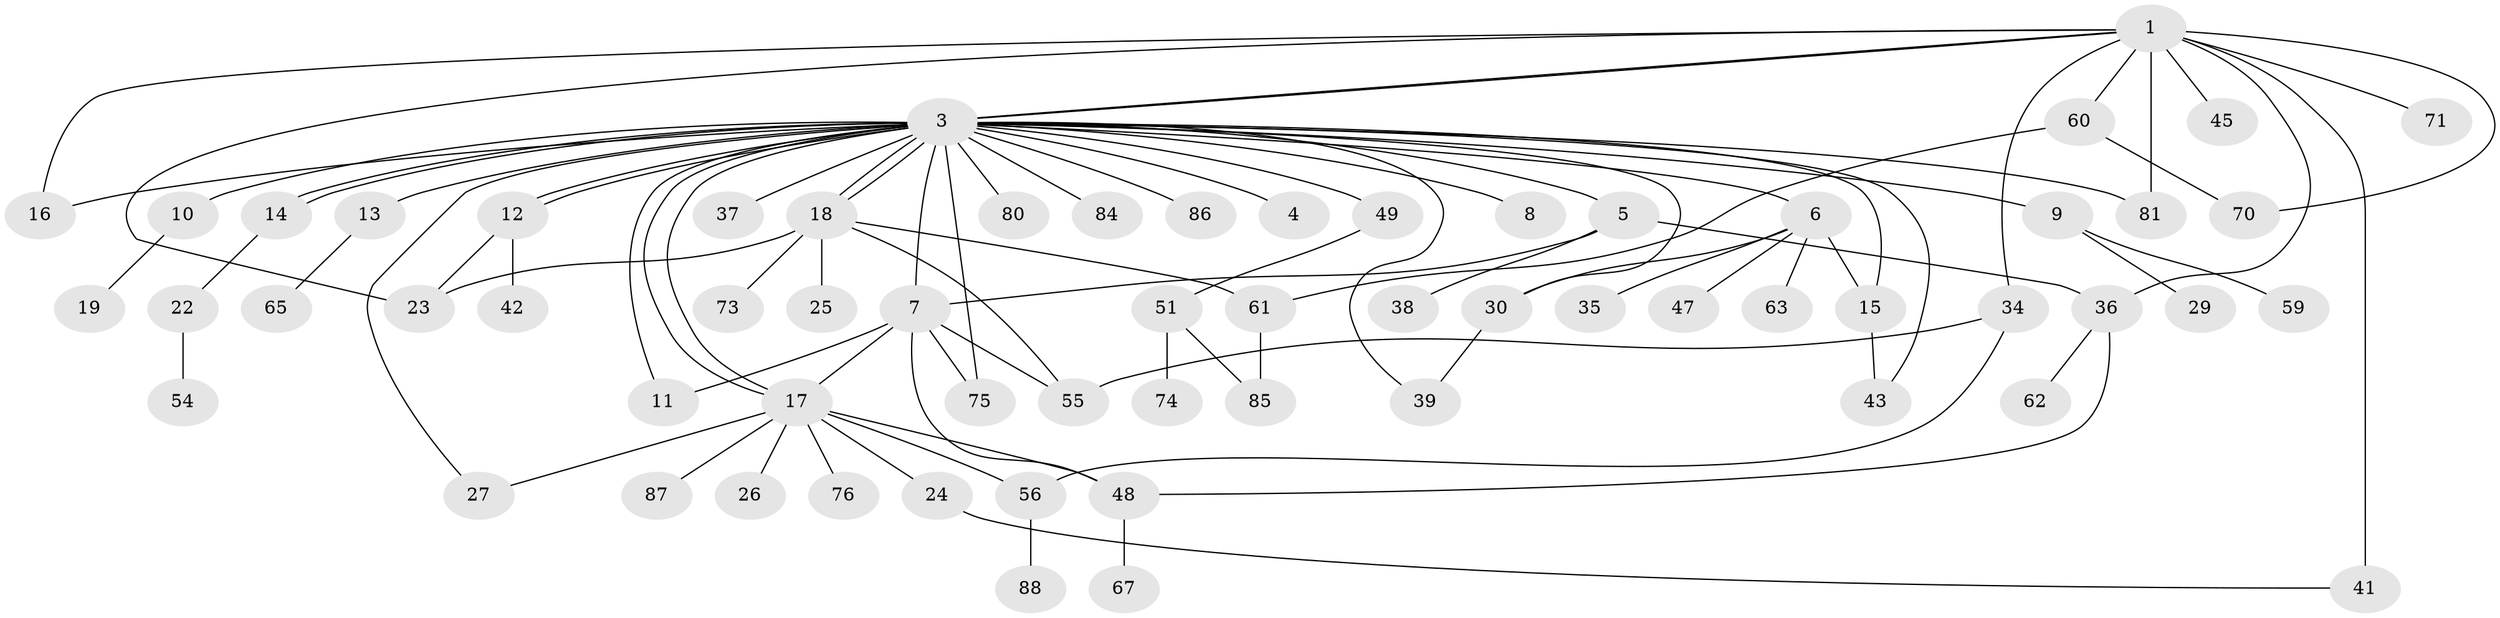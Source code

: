 // Generated by graph-tools (version 1.1) at 2025/51/02/27/25 19:51:55]
// undirected, 63 vertices, 90 edges
graph export_dot {
graph [start="1"]
  node [color=gray90,style=filled];
  1 [super="+2"];
  3 [super="+32"];
  4;
  5 [super="+31"];
  6 [super="+53"];
  7 [super="+50"];
  8;
  9 [super="+21"];
  10 [super="+77"];
  11;
  12 [super="+33"];
  13 [super="+28"];
  14;
  15 [super="+64"];
  16;
  17 [super="+20"];
  18 [super="+40"];
  19;
  22 [super="+78"];
  23;
  24 [super="+44"];
  25;
  26;
  27 [super="+58"];
  29 [super="+57"];
  30;
  34;
  35;
  36;
  37 [super="+46"];
  38;
  39;
  41 [super="+72"];
  42;
  43 [super="+82"];
  45;
  47;
  48 [super="+52"];
  49;
  51 [super="+69"];
  54;
  55;
  56 [super="+66"];
  59;
  60 [super="+83"];
  61 [super="+68"];
  62;
  63;
  65;
  67;
  70 [super="+79"];
  71;
  73;
  74;
  75;
  76;
  80;
  81;
  84;
  85;
  86;
  87;
  88;
  1 -- 3;
  1 -- 3;
  1 -- 23;
  1 -- 34;
  1 -- 36;
  1 -- 45;
  1 -- 60;
  1 -- 70;
  1 -- 71;
  1 -- 16;
  1 -- 81;
  1 -- 41 [weight=2];
  3 -- 4;
  3 -- 5;
  3 -- 6;
  3 -- 7;
  3 -- 8;
  3 -- 9;
  3 -- 10;
  3 -- 11;
  3 -- 12;
  3 -- 12;
  3 -- 13 [weight=2];
  3 -- 14;
  3 -- 14;
  3 -- 15;
  3 -- 17;
  3 -- 17;
  3 -- 18;
  3 -- 18;
  3 -- 27;
  3 -- 30;
  3 -- 37;
  3 -- 39;
  3 -- 43;
  3 -- 49;
  3 -- 75;
  3 -- 80;
  3 -- 81;
  3 -- 84;
  3 -- 86;
  3 -- 16;
  5 -- 7;
  5 -- 36;
  5 -- 38;
  6 -- 15;
  6 -- 30;
  6 -- 35;
  6 -- 47;
  6 -- 63;
  7 -- 11;
  7 -- 55;
  7 -- 75;
  7 -- 17;
  7 -- 48;
  9 -- 29;
  9 -- 59;
  10 -- 19;
  12 -- 23;
  12 -- 42;
  13 -- 65;
  14 -- 22;
  15 -- 43;
  17 -- 76;
  17 -- 87;
  17 -- 56;
  17 -- 24;
  17 -- 26;
  17 -- 27;
  17 -- 48;
  18 -- 23;
  18 -- 25;
  18 -- 55;
  18 -- 61;
  18 -- 73;
  22 -- 54;
  24 -- 41;
  30 -- 39;
  34 -- 55;
  34 -- 56;
  36 -- 48;
  36 -- 62;
  48 -- 67;
  49 -- 51;
  51 -- 74;
  51 -- 85;
  56 -- 88;
  60 -- 61;
  60 -- 70;
  61 -- 85;
}
